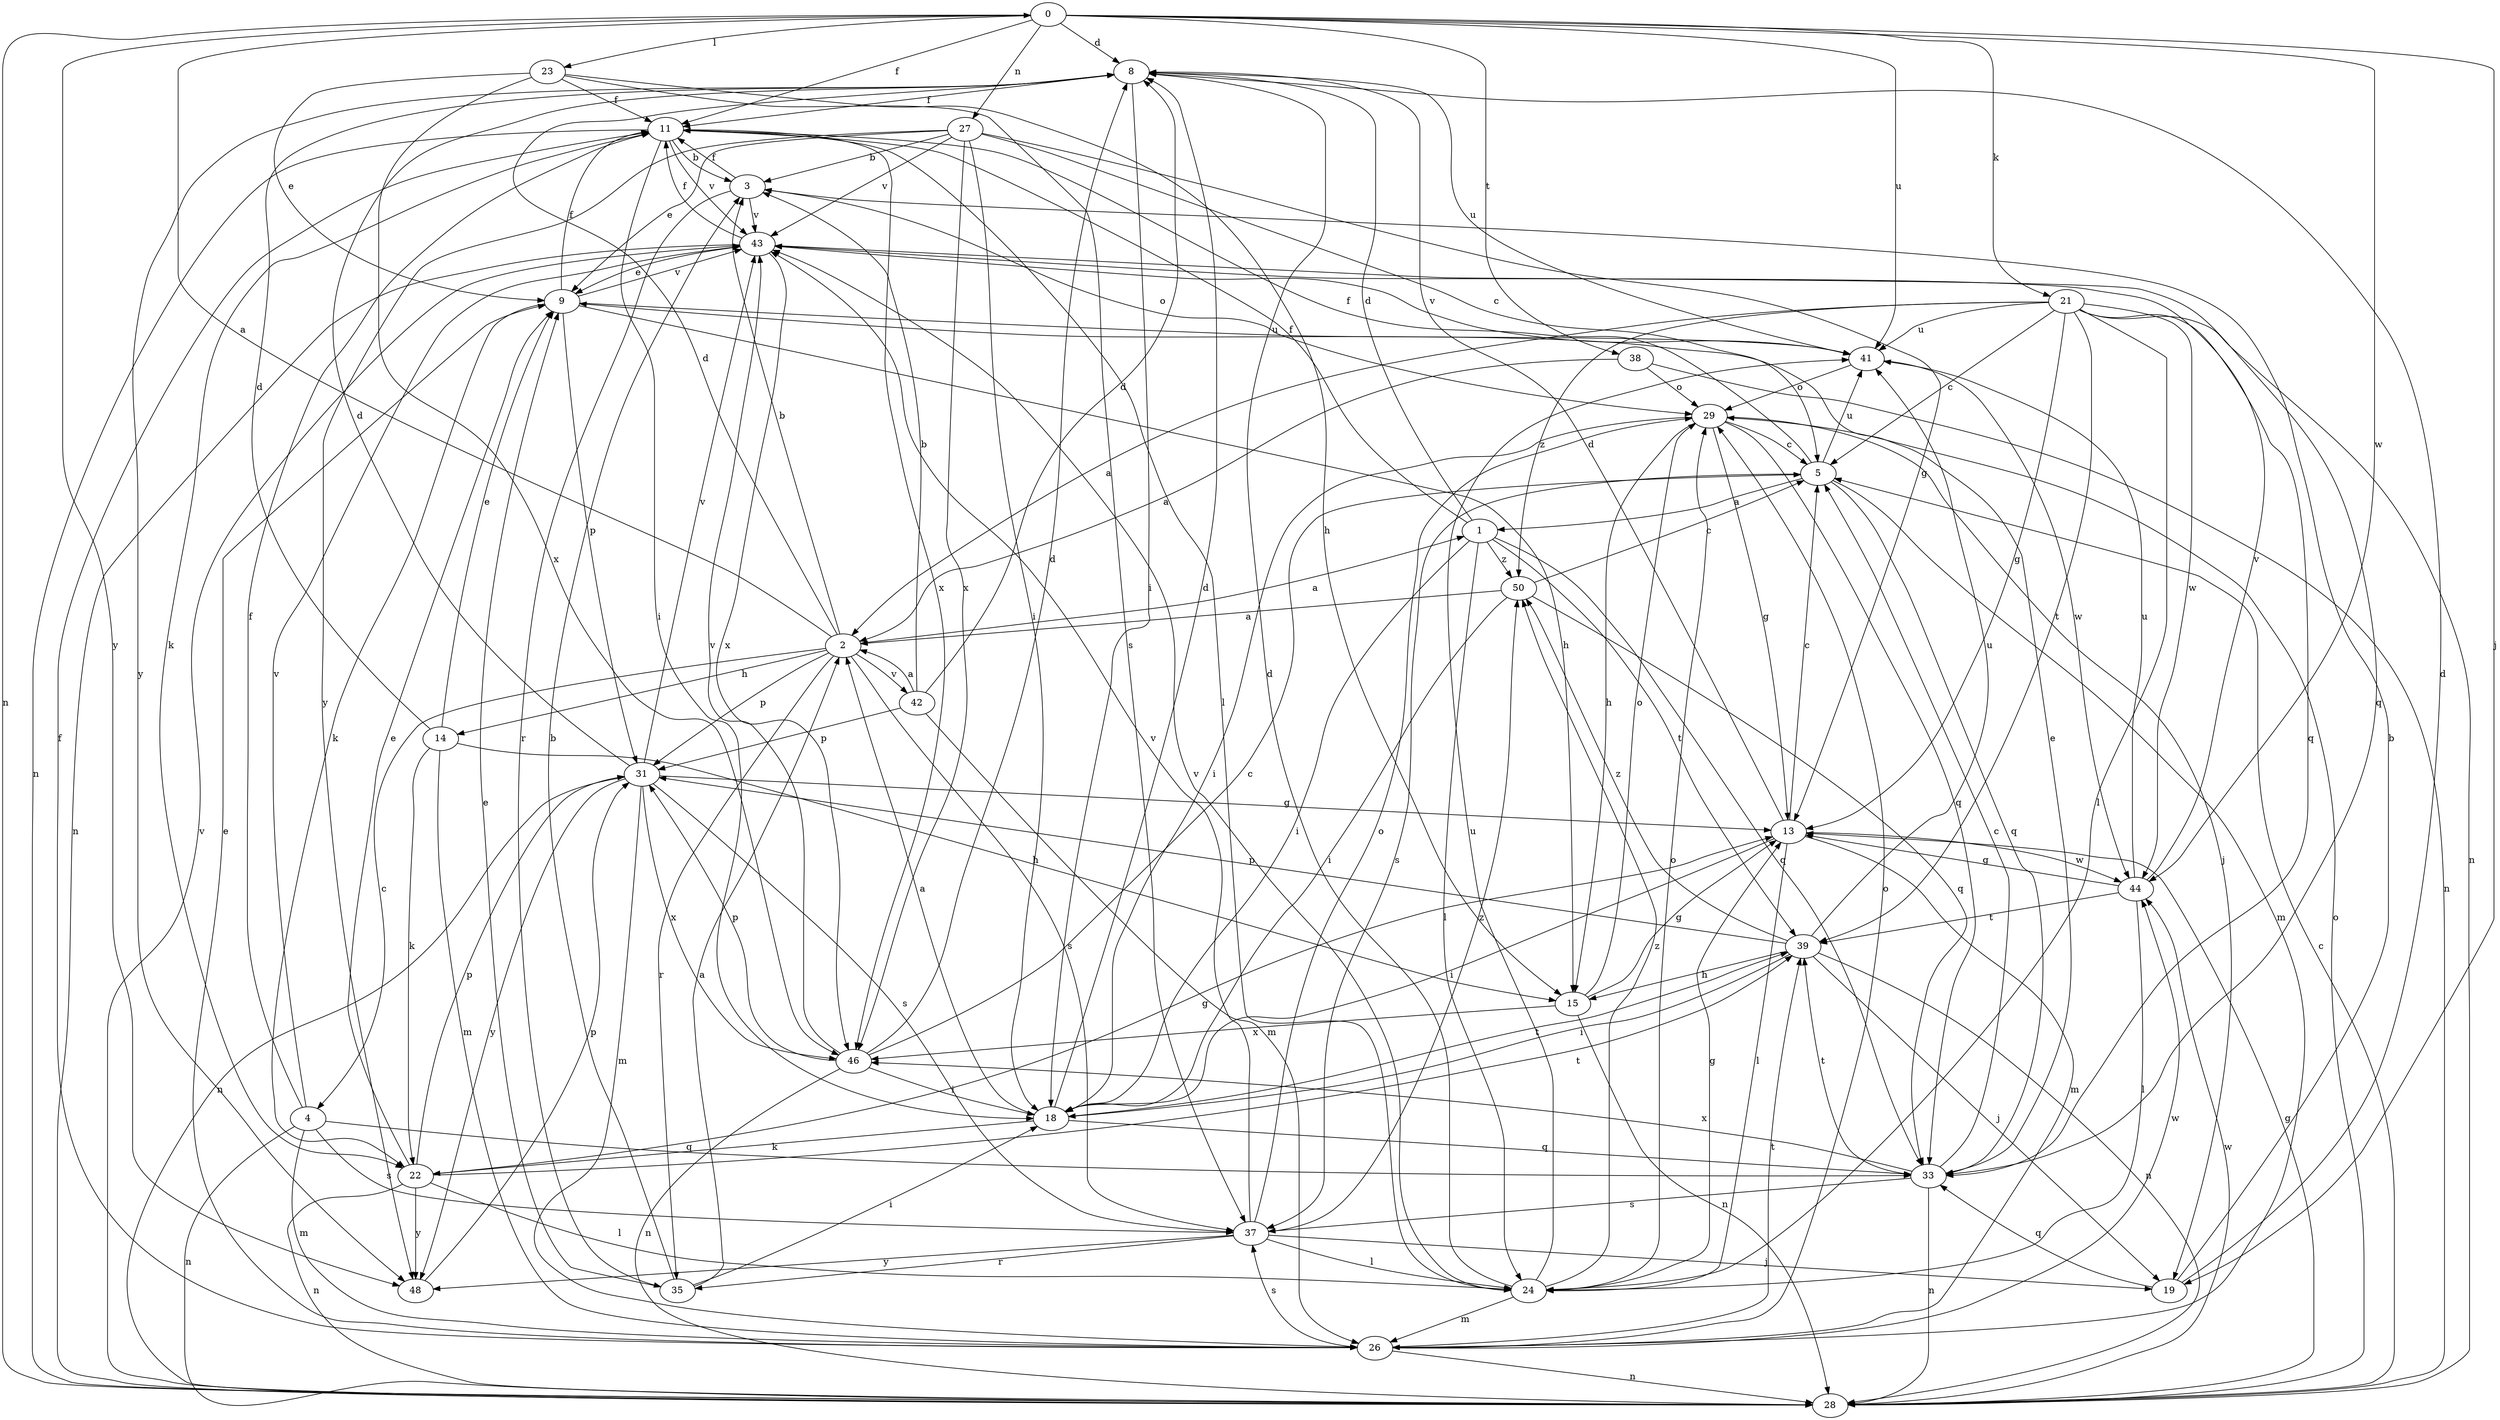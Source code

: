 strict digraph  {
0;
1;
2;
3;
4;
5;
8;
9;
11;
13;
14;
15;
18;
19;
21;
22;
23;
24;
26;
27;
28;
29;
31;
33;
35;
37;
38;
39;
41;
42;
43;
44;
46;
48;
50;
0 -> 8  [label=d];
0 -> 11  [label=f];
0 -> 19  [label=j];
0 -> 21  [label=k];
0 -> 23  [label=l];
0 -> 27  [label=n];
0 -> 28  [label=n];
0 -> 38  [label=t];
0 -> 41  [label=u];
0 -> 44  [label=w];
0 -> 48  [label=y];
1 -> 8  [label=d];
1 -> 11  [label=f];
1 -> 18  [label=i];
1 -> 24  [label=l];
1 -> 33  [label=q];
1 -> 39  [label=t];
1 -> 50  [label=z];
2 -> 0  [label=a];
2 -> 1  [label=a];
2 -> 3  [label=b];
2 -> 4  [label=c];
2 -> 8  [label=d];
2 -> 14  [label=h];
2 -> 31  [label=p];
2 -> 35  [label=r];
2 -> 37  [label=s];
2 -> 42  [label=v];
3 -> 11  [label=f];
3 -> 29  [label=o];
3 -> 35  [label=r];
3 -> 43  [label=v];
4 -> 11  [label=f];
4 -> 26  [label=m];
4 -> 28  [label=n];
4 -> 33  [label=q];
4 -> 37  [label=s];
4 -> 43  [label=v];
5 -> 1  [label=a];
5 -> 11  [label=f];
5 -> 26  [label=m];
5 -> 33  [label=q];
5 -> 37  [label=s];
5 -> 41  [label=u];
8 -> 11  [label=f];
8 -> 18  [label=i];
8 -> 41  [label=u];
8 -> 48  [label=y];
9 -> 11  [label=f];
9 -> 15  [label=h];
9 -> 22  [label=k];
9 -> 31  [label=p];
9 -> 41  [label=u];
9 -> 43  [label=v];
11 -> 3  [label=b];
11 -> 18  [label=i];
11 -> 22  [label=k];
11 -> 24  [label=l];
11 -> 28  [label=n];
11 -> 43  [label=v];
11 -> 46  [label=x];
13 -> 5  [label=c];
13 -> 8  [label=d];
13 -> 18  [label=i];
13 -> 24  [label=l];
13 -> 26  [label=m];
13 -> 44  [label=w];
14 -> 8  [label=d];
14 -> 9  [label=e];
14 -> 15  [label=h];
14 -> 22  [label=k];
14 -> 26  [label=m];
15 -> 13  [label=g];
15 -> 28  [label=n];
15 -> 29  [label=o];
15 -> 46  [label=x];
18 -> 2  [label=a];
18 -> 8  [label=d];
18 -> 22  [label=k];
18 -> 33  [label=q];
18 -> 39  [label=t];
19 -> 3  [label=b];
19 -> 8  [label=d];
19 -> 33  [label=q];
21 -> 2  [label=a];
21 -> 5  [label=c];
21 -> 13  [label=g];
21 -> 24  [label=l];
21 -> 28  [label=n];
21 -> 33  [label=q];
21 -> 39  [label=t];
21 -> 41  [label=u];
21 -> 44  [label=w];
21 -> 50  [label=z];
22 -> 9  [label=e];
22 -> 13  [label=g];
22 -> 24  [label=l];
22 -> 28  [label=n];
22 -> 31  [label=p];
22 -> 39  [label=t];
22 -> 48  [label=y];
23 -> 9  [label=e];
23 -> 11  [label=f];
23 -> 15  [label=h];
23 -> 37  [label=s];
23 -> 46  [label=x];
24 -> 8  [label=d];
24 -> 13  [label=g];
24 -> 26  [label=m];
24 -> 29  [label=o];
24 -> 41  [label=u];
24 -> 43  [label=v];
24 -> 50  [label=z];
26 -> 9  [label=e];
26 -> 11  [label=f];
26 -> 28  [label=n];
26 -> 29  [label=o];
26 -> 37  [label=s];
26 -> 39  [label=t];
26 -> 44  [label=w];
27 -> 3  [label=b];
27 -> 5  [label=c];
27 -> 9  [label=e];
27 -> 13  [label=g];
27 -> 18  [label=i];
27 -> 43  [label=v];
27 -> 46  [label=x];
27 -> 48  [label=y];
28 -> 5  [label=c];
28 -> 13  [label=g];
28 -> 29  [label=o];
28 -> 43  [label=v];
28 -> 44  [label=w];
29 -> 5  [label=c];
29 -> 13  [label=g];
29 -> 15  [label=h];
29 -> 18  [label=i];
29 -> 19  [label=j];
29 -> 33  [label=q];
31 -> 8  [label=d];
31 -> 13  [label=g];
31 -> 26  [label=m];
31 -> 28  [label=n];
31 -> 37  [label=s];
31 -> 43  [label=v];
31 -> 46  [label=x];
31 -> 48  [label=y];
33 -> 5  [label=c];
33 -> 9  [label=e];
33 -> 28  [label=n];
33 -> 37  [label=s];
33 -> 39  [label=t];
33 -> 46  [label=x];
35 -> 2  [label=a];
35 -> 3  [label=b];
35 -> 9  [label=e];
35 -> 18  [label=i];
37 -> 19  [label=j];
37 -> 24  [label=l];
37 -> 29  [label=o];
37 -> 35  [label=r];
37 -> 43  [label=v];
37 -> 48  [label=y];
37 -> 50  [label=z];
38 -> 2  [label=a];
38 -> 28  [label=n];
38 -> 29  [label=o];
39 -> 15  [label=h];
39 -> 18  [label=i];
39 -> 19  [label=j];
39 -> 28  [label=n];
39 -> 31  [label=p];
39 -> 41  [label=u];
39 -> 50  [label=z];
41 -> 29  [label=o];
41 -> 43  [label=v];
41 -> 44  [label=w];
42 -> 2  [label=a];
42 -> 3  [label=b];
42 -> 8  [label=d];
42 -> 26  [label=m];
42 -> 31  [label=p];
43 -> 9  [label=e];
43 -> 11  [label=f];
43 -> 28  [label=n];
43 -> 33  [label=q];
43 -> 46  [label=x];
44 -> 13  [label=g];
44 -> 24  [label=l];
44 -> 39  [label=t];
44 -> 41  [label=u];
44 -> 43  [label=v];
46 -> 5  [label=c];
46 -> 8  [label=d];
46 -> 18  [label=i];
46 -> 28  [label=n];
46 -> 31  [label=p];
46 -> 43  [label=v];
48 -> 31  [label=p];
50 -> 2  [label=a];
50 -> 5  [label=c];
50 -> 18  [label=i];
50 -> 33  [label=q];
}
